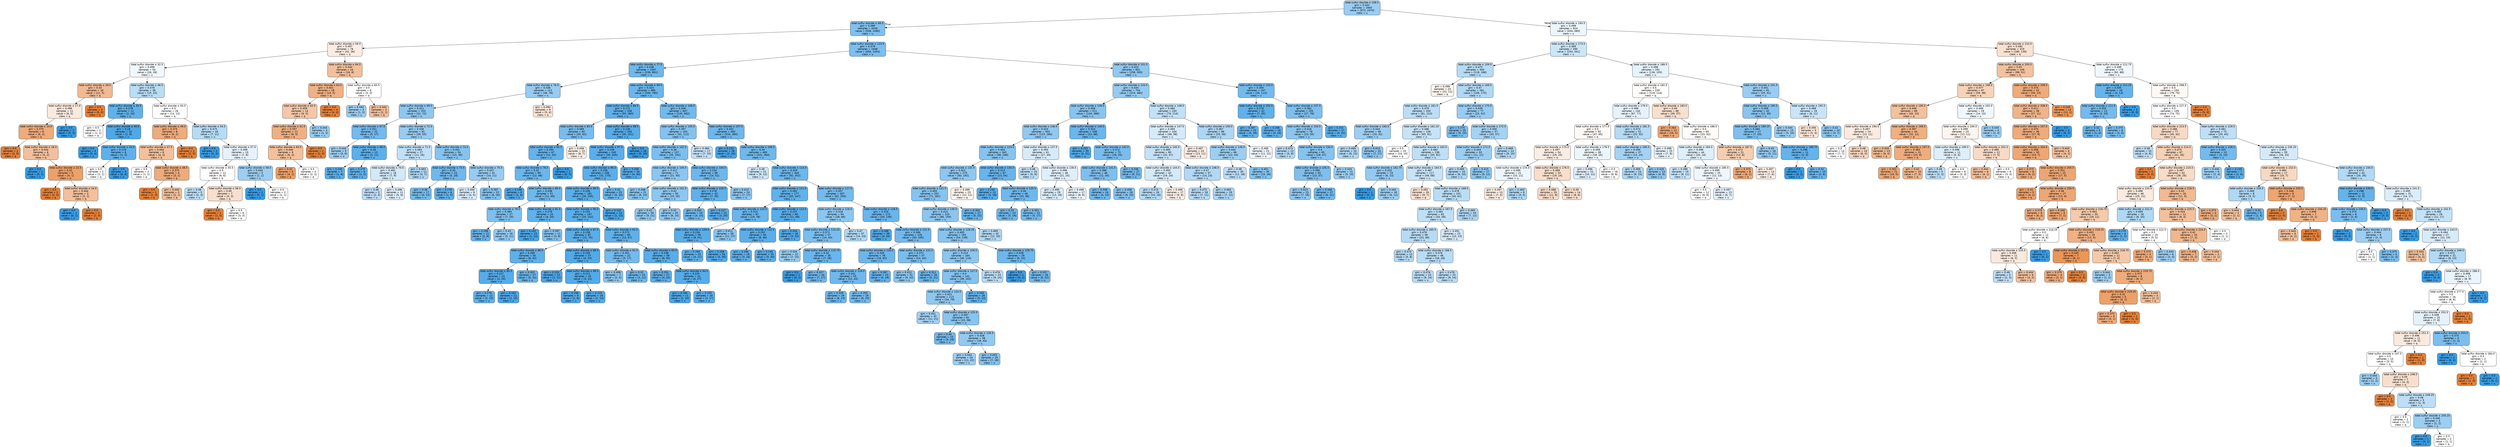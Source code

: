 digraph Tree {
node [shape=box, style="filled, rounded", color="black", fontname=helvetica] ;
edge [fontname=helvetica] ;
0 [label=<total sulfur dioxide &le; 158.5<br/>gini = 0.442<br/>samples = 2940<br/>value = [970, 1970]<br/>class = u>, fillcolor="#399de581"] ;
1 [label=<total sulfur dioxide &le; 66.5<br/>gini = 0.389<br/>samples = 2026<br/>value = [536, 1490]<br/>class = u>, fillcolor="#399de5a3"] ;
0 -> 1 [labeldistance=2.5, labelangle=45, headlabel="True"] ;
2 [label=<total sulfur dioxide &le; 59.5<br/>gini = 0.497<br/>samples = 78<br/>value = [42, 36]<br/>class = q>, fillcolor="#e5813924"] ;
1 -> 2 ;
3 [label=<total sulfur dioxide &le; 32.5<br/>gini = 0.499<br/>samples = 54<br/>value = [26, 28]<br/>class = u>, fillcolor="#399de512"] ;
2 -> 3 ;
4 [label=<total sulfur dioxide &le; 28.5<br/>gini = 0.43<br/>samples = 16<br/>value = [11, 5]<br/>class = q>, fillcolor="#e581398b"] ;
3 -> 4 ;
5 [label=<total sulfur dioxide &le; 27.0<br/>gini = 0.496<br/>samples = 11<br/>value = [6, 5]<br/>class = q>, fillcolor="#e581392a"] ;
4 -> 5 ;
6 [label=<total sulfur dioxide &le; 14.0<br/>gini = 0.375<br/>samples = 8<br/>value = [6, 2]<br/>class = q>, fillcolor="#e58139aa"] ;
5 -> 6 ;
7 [label=<gini = 0.0<br/>samples = 2<br/>value = [2, 0]<br/>class = q>, fillcolor="#e58139ff"] ;
6 -> 7 ;
8 [label=<total sulfur dioxide &le; 18.5<br/>gini = 0.444<br/>samples = 6<br/>value = [4, 2]<br/>class = q>, fillcolor="#e581397f"] ;
6 -> 8 ;
9 [label=<gini = 0.0<br/>samples = 1<br/>value = [0, 1]<br/>class = u>, fillcolor="#399de5ff"] ;
8 -> 9 ;
10 [label=<total sulfur dioxide &le; 22.5<br/>gini = 0.32<br/>samples = 5<br/>value = [4, 1]<br/>class = q>, fillcolor="#e58139bf"] ;
8 -> 10 ;
11 [label=<gini = 0.0<br/>samples = 2<br/>value = [2, 0]<br/>class = q>, fillcolor="#e58139ff"] ;
10 -> 11 ;
12 [label=<total sulfur dioxide &le; 24.5<br/>gini = 0.444<br/>samples = 3<br/>value = [2, 1]<br/>class = q>, fillcolor="#e581397f"] ;
10 -> 12 ;
13 [label=<gini = 0.0<br/>samples = 1<br/>value = [0, 1]<br/>class = u>, fillcolor="#399de5ff"] ;
12 -> 13 ;
14 [label=<gini = 0.0<br/>samples = 2<br/>value = [2, 0]<br/>class = q>, fillcolor="#e58139ff"] ;
12 -> 14 ;
15 [label=<gini = 0.0<br/>samples = 3<br/>value = [0, 3]<br/>class = u>, fillcolor="#399de5ff"] ;
5 -> 15 ;
16 [label=<gini = 0.0<br/>samples = 5<br/>value = [5, 0]<br/>class = q>, fillcolor="#e58139ff"] ;
4 -> 16 ;
17 [label=<total sulfur dioxide &le; 46.5<br/>gini = 0.478<br/>samples = 38<br/>value = [15, 23]<br/>class = u>, fillcolor="#399de559"] ;
3 -> 17 ;
18 [label=<total sulfur dioxide &le; 35.5<br/>gini = 0.278<br/>samples = 12<br/>value = [2, 10]<br/>class = u>, fillcolor="#399de5cc"] ;
17 -> 18 ;
19 [label=<gini = 0.5<br/>samples = 2<br/>value = [1, 1]<br/>class = q>, fillcolor="#e5813900"] ;
18 -> 19 ;
20 [label=<total sulfur dioxide &le; 40.5<br/>gini = 0.18<br/>samples = 10<br/>value = [1, 9]<br/>class = u>, fillcolor="#399de5e3"] ;
18 -> 20 ;
21 [label=<gini = 0.0<br/>samples = 4<br/>value = [0, 4]<br/>class = u>, fillcolor="#399de5ff"] ;
20 -> 21 ;
22 [label=<total sulfur dioxide &le; 43.0<br/>gini = 0.278<br/>samples = 6<br/>value = [1, 5]<br/>class = u>, fillcolor="#399de5cc"] ;
20 -> 22 ;
23 [label=<gini = 0.5<br/>samples = 2<br/>value = [1, 1]<br/>class = q>, fillcolor="#e5813900"] ;
22 -> 23 ;
24 [label=<gini = 0.0<br/>samples = 4<br/>value = [0, 4]<br/>class = u>, fillcolor="#399de5ff"] ;
22 -> 24 ;
25 [label=<total sulfur dioxide &le; 50.5<br/>gini = 0.5<br/>samples = 26<br/>value = [13, 13]<br/>class = q>, fillcolor="#e5813900"] ;
17 -> 25 ;
26 [label=<total sulfur dioxide &le; 49.5<br/>gini = 0.375<br/>samples = 8<br/>value = [6, 2]<br/>class = q>, fillcolor="#e58139aa"] ;
25 -> 26 ;
27 [label=<total sulfur dioxide &le; 47.5<br/>gini = 0.444<br/>samples = 6<br/>value = [4, 2]<br/>class = q>, fillcolor="#e581397f"] ;
26 -> 27 ;
28 [label=<gini = 0.5<br/>samples = 2<br/>value = [1, 1]<br/>class = q>, fillcolor="#e5813900"] ;
27 -> 28 ;
29 [label=<total sulfur dioxide &le; 48.5<br/>gini = 0.375<br/>samples = 4<br/>value = [3, 1]<br/>class = q>, fillcolor="#e58139aa"] ;
27 -> 29 ;
30 [label=<gini = 0.0<br/>samples = 1<br/>value = [1, 0]<br/>class = q>, fillcolor="#e58139ff"] ;
29 -> 30 ;
31 [label=<gini = 0.444<br/>samples = 3<br/>value = [2, 1]<br/>class = q>, fillcolor="#e581397f"] ;
29 -> 31 ;
32 [label=<gini = 0.0<br/>samples = 2<br/>value = [2, 0]<br/>class = q>, fillcolor="#e58139ff"] ;
26 -> 32 ;
33 [label=<total sulfur dioxide &le; 54.5<br/>gini = 0.475<br/>samples = 18<br/>value = [7, 11]<br/>class = u>, fillcolor="#399de55d"] ;
25 -> 33 ;
34 [label=<gini = 0.0<br/>samples = 3<br/>value = [0, 3]<br/>class = u>, fillcolor="#399de5ff"] ;
33 -> 34 ;
35 [label=<total sulfur dioxide &le; 57.5<br/>gini = 0.498<br/>samples = 15<br/>value = [7, 8]<br/>class = u>, fillcolor="#399de520"] ;
33 -> 35 ;
36 [label=<total sulfur dioxide &le; 55.5<br/>gini = 0.5<br/>samples = 12<br/>value = [6, 6]<br/>class = q>, fillcolor="#e5813900"] ;
35 -> 36 ;
37 [label=<gini = 0.48<br/>samples = 5<br/>value = [2, 3]<br/>class = u>, fillcolor="#399de555"] ;
36 -> 37 ;
38 [label=<total sulfur dioxide &le; 56.5<br/>gini = 0.49<br/>samples = 7<br/>value = [4, 3]<br/>class = q>, fillcolor="#e5813940"] ;
36 -> 38 ;
39 [label=<gini = 0.0<br/>samples = 1<br/>value = [1, 0]<br/>class = q>, fillcolor="#e58139ff"] ;
38 -> 39 ;
40 [label=<gini = 0.5<br/>samples = 6<br/>value = [3, 3]<br/>class = q>, fillcolor="#e5813900"] ;
38 -> 40 ;
41 [label=<total sulfur dioxide &le; 58.5<br/>gini = 0.444<br/>samples = 3<br/>value = [1, 2]<br/>class = u>, fillcolor="#399de57f"] ;
35 -> 41 ;
42 [label=<gini = 0.0<br/>samples = 1<br/>value = [0, 1]<br/>class = u>, fillcolor="#399de5ff"] ;
41 -> 42 ;
43 [label=<gini = 0.5<br/>samples = 2<br/>value = [1, 1]<br/>class = q>, fillcolor="#e5813900"] ;
41 -> 43 ;
44 [label=<total sulfur dioxide &le; 64.5<br/>gini = 0.444<br/>samples = 24<br/>value = [16, 8]<br/>class = q>, fillcolor="#e581397f"] ;
2 -> 44 ;
45 [label=<total sulfur dioxide &le; 63.5<br/>gini = 0.401<br/>samples = 18<br/>value = [13, 5]<br/>class = q>, fillcolor="#e581399d"] ;
44 -> 45 ;
46 [label=<total sulfur dioxide &le; 62.5<br/>gini = 0.459<br/>samples = 14<br/>value = [9, 5]<br/>class = q>, fillcolor="#e5813971"] ;
45 -> 46 ;
47 [label=<total sulfur dioxide &le; 61.5<br/>gini = 0.397<br/>samples = 11<br/>value = [8, 3]<br/>class = q>, fillcolor="#e581399f"] ;
46 -> 47 ;
48 [label=<total sulfur dioxide &le; 60.5<br/>gini = 0.444<br/>samples = 9<br/>value = [6, 3]<br/>class = q>, fillcolor="#e581397f"] ;
47 -> 48 ;
49 [label=<gini = 0.32<br/>samples = 5<br/>value = [4, 1]<br/>class = q>, fillcolor="#e58139bf"] ;
48 -> 49 ;
50 [label=<gini = 0.5<br/>samples = 4<br/>value = [2, 2]<br/>class = q>, fillcolor="#e5813900"] ;
48 -> 50 ;
51 [label=<gini = 0.0<br/>samples = 2<br/>value = [2, 0]<br/>class = q>, fillcolor="#e58139ff"] ;
47 -> 51 ;
52 [label=<gini = 0.444<br/>samples = 3<br/>value = [1, 2]<br/>class = u>, fillcolor="#399de57f"] ;
46 -> 52 ;
53 [label=<gini = 0.0<br/>samples = 4<br/>value = [4, 0]<br/>class = q>, fillcolor="#e58139ff"] ;
45 -> 53 ;
54 [label=<total sulfur dioxide &le; 65.5<br/>gini = 0.5<br/>samples = 6<br/>value = [3, 3]<br/>class = q>, fillcolor="#e5813900"] ;
44 -> 54 ;
55 [label=<gini = 0.444<br/>samples = 3<br/>value = [1, 2]<br/>class = u>, fillcolor="#399de57f"] ;
54 -> 55 ;
56 [label=<gini = 0.444<br/>samples = 3<br/>value = [2, 1]<br/>class = q>, fillcolor="#e581397f"] ;
54 -> 56 ;
57 [label=<total sulfur dioxide &le; 123.5<br/>gini = 0.379<br/>samples = 1948<br/>value = [494, 1454]<br/>class = u>, fillcolor="#399de5a8"] ;
1 -> 57 ;
58 [label=<total sulfur dioxide &le; 77.5<br/>gini = 0.338<br/>samples = 1097<br/>value = [236, 861]<br/>class = u>, fillcolor="#399de5b9"] ;
57 -> 58 ;
59 [label=<total sulfur dioxide &le; 76.5<br/>gini = 0.436<br/>samples = 112<br/>value = [36, 76]<br/>class = u>, fillcolor="#399de586"] ;
58 -> 59 ;
60 [label=<total sulfur dioxide &le; 69.5<br/>gini = 0.421<br/>samples = 103<br/>value = [31, 72]<br/>class = u>, fillcolor="#399de591"] ;
59 -> 60 ;
61 [label=<total sulfur dioxide &le; 67.5<br/>gini = 0.351<br/>samples = 22<br/>value = [5, 17]<br/>class = u>, fillcolor="#399de5b4"] ;
60 -> 61 ;
62 [label=<gini = 0.444<br/>samples = 9<br/>value = [3, 6]<br/>class = u>, fillcolor="#399de57f"] ;
61 -> 62 ;
63 [label=<total sulfur dioxide &le; 68.5<br/>gini = 0.26<br/>samples = 13<br/>value = [2, 11]<br/>class = u>, fillcolor="#399de5d1"] ;
61 -> 63 ;
64 [label=<gini = 0.245<br/>samples = 7<br/>value = [1, 6]<br/>class = u>, fillcolor="#399de5d4"] ;
63 -> 64 ;
65 [label=<gini = 0.278<br/>samples = 6<br/>value = [1, 5]<br/>class = u>, fillcolor="#399de5cc"] ;
63 -> 65 ;
66 [label=<total sulfur dioxide &le; 72.5<br/>gini = 0.436<br/>samples = 81<br/>value = [26, 55]<br/>class = u>, fillcolor="#399de586"] ;
60 -> 66 ;
67 [label=<total sulfur dioxide &le; 71.5<br/>gini = 0.483<br/>samples = 27<br/>value = [11, 16]<br/>class = u>, fillcolor="#399de550"] ;
66 -> 67 ;
68 [label=<total sulfur dioxide &le; 70.5<br/>gini = 0.492<br/>samples = 16<br/>value = [7, 9]<br/>class = u>, fillcolor="#399de539"] ;
67 -> 68 ;
69 [label=<gini = 0.48<br/>samples = 5<br/>value = [2, 3]<br/>class = u>, fillcolor="#399de555"] ;
68 -> 69 ;
70 [label=<gini = 0.496<br/>samples = 11<br/>value = [5, 6]<br/>class = u>, fillcolor="#399de52a"] ;
68 -> 70 ;
71 [label=<gini = 0.463<br/>samples = 11<br/>value = [4, 7]<br/>class = u>, fillcolor="#399de56d"] ;
67 -> 71 ;
72 [label=<total sulfur dioxide &le; 74.5<br/>gini = 0.401<br/>samples = 54<br/>value = [15, 39]<br/>class = u>, fillcolor="#399de59d"] ;
66 -> 72 ;
73 [label=<total sulfur dioxide &le; 73.5<br/>gini = 0.34<br/>samples = 23<br/>value = [5, 18]<br/>class = u>, fillcolor="#399de5b8"] ;
72 -> 73 ;
74 [label=<gini = 0.36<br/>samples = 17<br/>value = [4, 13]<br/>class = u>, fillcolor="#399de5b1"] ;
73 -> 74 ;
75 [label=<gini = 0.278<br/>samples = 6<br/>value = [1, 5]<br/>class = u>, fillcolor="#399de5cc"] ;
73 -> 75 ;
76 [label=<total sulfur dioxide &le; 75.5<br/>gini = 0.437<br/>samples = 31<br/>value = [10, 21]<br/>class = u>, fillcolor="#399de586"] ;
72 -> 76 ;
77 [label=<gini = 0.494<br/>samples = 9<br/>value = [4, 5]<br/>class = u>, fillcolor="#399de533"] ;
76 -> 77 ;
78 [label=<gini = 0.397<br/>samples = 22<br/>value = [6, 16]<br/>class = u>, fillcolor="#399de59f"] ;
76 -> 78 ;
79 [label=<gini = 0.494<br/>samples = 9<br/>value = [5, 4]<br/>class = q>, fillcolor="#e5813933"] ;
59 -> 79 ;
80 [label=<total sulfur dioxide &le; 99.5<br/>gini = 0.324<br/>samples = 985<br/>value = [200, 785]<br/>class = u>, fillcolor="#399de5be"] ;
58 -> 80 ;
81 [label=<total sulfur dioxide &le; 84.5<br/>gini = 0.272<br/>samples = 338<br/>value = [55, 283]<br/>class = u>, fillcolor="#399de5cd"] ;
80 -> 81 ;
82 [label=<total sulfur dioxide &le; 83.5<br/>gini = 0.369<br/>samples = 82<br/>value = [20, 62]<br/>class = u>, fillcolor="#399de5ad"] ;
81 -> 82 ;
83 [label=<total sulfur dioxide &le; 82.5<br/>gini = 0.294<br/>samples = 67<br/>value = [12, 55]<br/>class = u>, fillcolor="#399de5c7"] ;
82 -> 83 ;
84 [label=<total sulfur dioxide &le; 78.5<br/>gini = 0.32<br/>samples = 60<br/>value = [12, 48]<br/>class = u>, fillcolor="#399de5bf"] ;
83 -> 84 ;
85 [label=<gini = 0.198<br/>samples = 9<br/>value = [1, 8]<br/>class = u>, fillcolor="#399de5df"] ;
84 -> 85 ;
86 [label=<total sulfur dioxide &le; 80.5<br/>gini = 0.338<br/>samples = 51<br/>value = [11, 40]<br/>class = u>, fillcolor="#399de5b9"] ;
84 -> 86 ;
87 [label=<total sulfur dioxide &le; 79.5<br/>gini = 0.384<br/>samples = 27<br/>value = [7, 20]<br/>class = u>, fillcolor="#399de5a6"] ;
86 -> 87 ;
88 [label=<gini = 0.298<br/>samples = 11<br/>value = [2, 9]<br/>class = u>, fillcolor="#399de5c6"] ;
87 -> 88 ;
89 [label=<gini = 0.43<br/>samples = 16<br/>value = [5, 11]<br/>class = u>, fillcolor="#399de58b"] ;
87 -> 89 ;
90 [label=<total sulfur dioxide &le; 81.5<br/>gini = 0.278<br/>samples = 24<br/>value = [4, 20]<br/>class = u>, fillcolor="#399de5cc"] ;
86 -> 90 ;
91 [label=<gini = 0.142<br/>samples = 13<br/>value = [1, 12]<br/>class = u>, fillcolor="#399de5ea"] ;
90 -> 91 ;
92 [label=<gini = 0.397<br/>samples = 11<br/>value = [3, 8]<br/>class = u>, fillcolor="#399de59f"] ;
90 -> 92 ;
93 [label=<gini = 0.0<br/>samples = 7<br/>value = [0, 7]<br/>class = u>, fillcolor="#399de5ff"] ;
83 -> 93 ;
94 [label=<gini = 0.498<br/>samples = 15<br/>value = [8, 7]<br/>class = q>, fillcolor="#e5813920"] ;
82 -> 94 ;
95 [label=<total sulfur dioxide &le; 98.5<br/>gini = 0.236<br/>samples = 256<br/>value = [35, 221]<br/>class = u>, fillcolor="#399de5d7"] ;
81 -> 95 ;
96 [label=<total sulfur dioxide &le; 97.5<br/>gini = 0.249<br/>samples = 240<br/>value = [35, 205]<br/>class = u>, fillcolor="#399de5d3"] ;
95 -> 96 ;
97 [label=<total sulfur dioxide &le; 96.5<br/>gini = 0.256<br/>samples = 206<br/>value = [31, 175]<br/>class = u>, fillcolor="#399de5d2"] ;
96 -> 97 ;
98 [label=<total sulfur dioxide &le; 95.5<br/>gini = 0.246<br/>samples = 181<br/>value = [26, 155]<br/>class = u>, fillcolor="#399de5d4"] ;
97 -> 98 ;
99 [label=<total sulfur dioxide &le; 90.5<br/>gini = 0.255<br/>samples = 167<br/>value = [25, 142]<br/>class = u>, fillcolor="#399de5d2"] ;
98 -> 99 ;
100 [label=<total sulfur dioxide &le; 87.5<br/>gini = 0.238<br/>samples = 87<br/>value = [12, 75]<br/>class = u>, fillcolor="#399de5d6"] ;
99 -> 100 ;
101 [label=<total sulfur dioxide &le; 86.5<br/>gini = 0.269<br/>samples = 50<br/>value = [8, 42]<br/>class = u>, fillcolor="#399de5ce"] ;
100 -> 101 ;
102 [label=<total sulfur dioxide &le; 85.5<br/>gini = 0.227<br/>samples = 23<br/>value = [3, 20]<br/>class = u>, fillcolor="#399de5d9"] ;
101 -> 102 ;
103 [label=<gini = 0.278<br/>samples = 12<br/>value = [2, 10]<br/>class = u>, fillcolor="#399de5cc"] ;
102 -> 103 ;
104 [label=<gini = 0.165<br/>samples = 11<br/>value = [1, 10]<br/>class = u>, fillcolor="#399de5e6"] ;
102 -> 104 ;
105 [label=<gini = 0.302<br/>samples = 27<br/>value = [5, 22]<br/>class = u>, fillcolor="#399de5c5"] ;
101 -> 105 ;
106 [label=<total sulfur dioxide &le; 88.5<br/>gini = 0.193<br/>samples = 37<br/>value = [4, 33]<br/>class = u>, fillcolor="#399de5e0"] ;
100 -> 106 ;
107 [label=<gini = 0.153<br/>samples = 12<br/>value = [1, 11]<br/>class = u>, fillcolor="#399de5e8"] ;
106 -> 107 ;
108 [label=<total sulfur dioxide &le; 89.5<br/>gini = 0.211<br/>samples = 25<br/>value = [3, 22]<br/>class = u>, fillcolor="#399de5dc"] ;
106 -> 108 ;
109 [label=<gini = 0.198<br/>samples = 9<br/>value = [1, 8]<br/>class = u>, fillcolor="#399de5df"] ;
108 -> 109 ;
110 [label=<gini = 0.219<br/>samples = 16<br/>value = [2, 14]<br/>class = u>, fillcolor="#399de5db"] ;
108 -> 110 ;
111 [label=<total sulfur dioxide &le; 92.5<br/>gini = 0.272<br/>samples = 80<br/>value = [13, 67]<br/>class = u>, fillcolor="#399de5ce"] ;
99 -> 111 ;
112 [label=<total sulfur dioxide &le; 91.5<br/>gini = 0.351<br/>samples = 22<br/>value = [5, 17]<br/>class = u>, fillcolor="#399de5b4"] ;
111 -> 112 ;
113 [label=<gini = 0.408<br/>samples = 7<br/>value = [2, 5]<br/>class = u>, fillcolor="#399de599"] ;
112 -> 113 ;
114 [label=<gini = 0.32<br/>samples = 15<br/>value = [3, 12]<br/>class = u>, fillcolor="#399de5bf"] ;
112 -> 114 ;
115 [label=<total sulfur dioxide &le; 93.5<br/>gini = 0.238<br/>samples = 58<br/>value = [8, 50]<br/>class = u>, fillcolor="#399de5d6"] ;
111 -> 115 ;
116 [label=<gini = 0.252<br/>samples = 27<br/>value = [4, 23]<br/>class = u>, fillcolor="#399de5d3"] ;
115 -> 116 ;
117 [label=<total sulfur dioxide &le; 94.5<br/>gini = 0.225<br/>samples = 31<br/>value = [4, 27]<br/>class = u>, fillcolor="#399de5d9"] ;
115 -> 117 ;
118 [label=<gini = 0.165<br/>samples = 11<br/>value = [1, 10]<br/>class = u>, fillcolor="#399de5e6"] ;
117 -> 118 ;
119 [label=<gini = 0.255<br/>samples = 20<br/>value = [3, 17]<br/>class = u>, fillcolor="#399de5d2"] ;
117 -> 119 ;
120 [label=<gini = 0.133<br/>samples = 14<br/>value = [1, 13]<br/>class = u>, fillcolor="#399de5eb"] ;
98 -> 120 ;
121 [label=<gini = 0.32<br/>samples = 25<br/>value = [5, 20]<br/>class = u>, fillcolor="#399de5bf"] ;
97 -> 121 ;
122 [label=<gini = 0.208<br/>samples = 34<br/>value = [4, 30]<br/>class = u>, fillcolor="#399de5dd"] ;
96 -> 122 ;
123 [label=<gini = 0.0<br/>samples = 16<br/>value = [0, 16]<br/>class = u>, fillcolor="#399de5ff"] ;
95 -> 123 ;
124 [label=<total sulfur dioxide &le; 106.5<br/>gini = 0.348<br/>samples = 647<br/>value = [145, 502]<br/>class = u>, fillcolor="#399de5b5"] ;
80 -> 124 ;
125 [label=<total sulfur dioxide &le; 105.5<br/>gini = 0.397<br/>samples = 154<br/>value = [42, 112]<br/>class = u>, fillcolor="#399de59f"] ;
124 -> 125 ;
126 [label=<total sulfur dioxide &le; 102.5<br/>gini = 0.38<br/>samples = 137<br/>value = [35, 102]<br/>class = u>, fillcolor="#399de5a8"] ;
125 -> 126 ;
127 [label=<total sulfur dioxide &le; 100.5<br/>gini = 0.417<br/>samples = 71<br/>value = [21, 50]<br/>class = u>, fillcolor="#399de594"] ;
126 -> 127 ;
128 [label=<gini = 0.408<br/>samples = 21<br/>value = [6, 15]<br/>class = u>, fillcolor="#399de599"] ;
127 -> 128 ;
129 [label=<total sulfur dioxide &le; 101.5<br/>gini = 0.42<br/>samples = 50<br/>value = [15, 35]<br/>class = u>, fillcolor="#399de592"] ;
127 -> 129 ;
130 [label=<gini = 0.42<br/>samples = 30<br/>value = [9, 21]<br/>class = u>, fillcolor="#399de592"] ;
129 -> 130 ;
131 [label=<gini = 0.42<br/>samples = 20<br/>value = [6, 14]<br/>class = u>, fillcolor="#399de592"] ;
129 -> 131 ;
132 [label=<total sulfur dioxide &le; 104.5<br/>gini = 0.334<br/>samples = 66<br/>value = [14, 52]<br/>class = u>, fillcolor="#399de5ba"] ;
126 -> 132 ;
133 [label=<total sulfur dioxide &le; 103.5<br/>gini = 0.278<br/>samples = 42<br/>value = [7, 35]<br/>class = u>, fillcolor="#399de5cc"] ;
132 -> 133 ;
134 [label=<gini = 0.332<br/>samples = 19<br/>value = [4, 15]<br/>class = u>, fillcolor="#399de5bb"] ;
133 -> 134 ;
135 [label=<gini = 0.227<br/>samples = 23<br/>value = [3, 20]<br/>class = u>, fillcolor="#399de5d9"] ;
133 -> 135 ;
136 [label=<gini = 0.413<br/>samples = 24<br/>value = [7, 17]<br/>class = u>, fillcolor="#399de596"] ;
132 -> 136 ;
137 [label=<gini = 0.484<br/>samples = 17<br/>value = [7, 10]<br/>class = u>, fillcolor="#399de54d"] ;
125 -> 137 ;
138 [label=<total sulfur dioxide &le; 107.5<br/>gini = 0.331<br/>samples = 493<br/>value = [103, 390]<br/>class = u>, fillcolor="#399de5bc"] ;
124 -> 138 ;
139 [label=<gini = 0.133<br/>samples = 28<br/>value = [2, 26]<br/>class = u>, fillcolor="#399de5eb"] ;
138 -> 139 ;
140 [label=<total sulfur dioxide &le; 108.5<br/>gini = 0.34<br/>samples = 465<br/>value = [101, 364]<br/>class = u>, fillcolor="#399de5b8"] ;
138 -> 140 ;
141 [label=<gini = 0.49<br/>samples = 21<br/>value = [9, 12]<br/>class = u>, fillcolor="#399de540"] ;
140 -> 141 ;
142 [label=<total sulfur dioxide &le; 114.5<br/>gini = 0.329<br/>samples = 444<br/>value = [92, 352]<br/>class = u>, fillcolor="#399de5bc"] ;
140 -> 142 ;
143 [label=<total sulfur dioxide &le; 111.5<br/>gini = 0.282<br/>samples = 177<br/>value = [30, 147]<br/>class = u>, fillcolor="#399de5cb"] ;
142 -> 143 ;
144 [label=<total sulfur dioxide &le; 110.5<br/>gini = 0.315<br/>samples = 97<br/>value = [19, 78]<br/>class = u>, fillcolor="#399de5c1"] ;
143 -> 144 ;
145 [label=<total sulfur dioxide &le; 109.5<br/>gini = 0.234<br/>samples = 59<br/>value = [8, 51]<br/>class = u>, fillcolor="#399de5d7"] ;
144 -> 145 ;
146 [label=<gini = 0.269<br/>samples = 25<br/>value = [4, 21]<br/>class = u>, fillcolor="#399de5ce"] ;
145 -> 146 ;
147 [label=<gini = 0.208<br/>samples = 34<br/>value = [4, 30]<br/>class = u>, fillcolor="#399de5dd"] ;
145 -> 147 ;
148 [label=<gini = 0.411<br/>samples = 38<br/>value = [11, 27]<br/>class = u>, fillcolor="#399de597"] ;
144 -> 148 ;
149 [label=<total sulfur dioxide &le; 113.5<br/>gini = 0.237<br/>samples = 80<br/>value = [11, 69]<br/>class = u>, fillcolor="#399de5d6"] ;
143 -> 149 ;
150 [label=<total sulfur dioxide &le; 112.5<br/>gini = 0.252<br/>samples = 54<br/>value = [8, 46]<br/>class = u>, fillcolor="#399de5d3"] ;
149 -> 150 ;
151 [label=<gini = 0.266<br/>samples = 19<br/>value = [3, 16]<br/>class = u>, fillcolor="#399de5cf"] ;
150 -> 151 ;
152 [label=<gini = 0.245<br/>samples = 35<br/>value = [5, 30]<br/>class = u>, fillcolor="#399de5d4"] ;
150 -> 152 ;
153 [label=<gini = 0.204<br/>samples = 26<br/>value = [3, 23]<br/>class = u>, fillcolor="#399de5de"] ;
149 -> 153 ;
154 [label=<total sulfur dioxide &le; 117.5<br/>gini = 0.357<br/>samples = 267<br/>value = [62, 205]<br/>class = u>, fillcolor="#399de5b2"] ;
142 -> 154 ;
155 [label=<total sulfur dioxide &le; 116.5<br/>gini = 0.418<br/>samples = 94<br/>value = [28, 66]<br/>class = u>, fillcolor="#399de593"] ;
154 -> 155 ;
156 [label=<total sulfur dioxide &le; 115.25<br/>gini = 0.371<br/>samples = 57<br/>value = [14, 43]<br/>class = u>, fillcolor="#399de5ac"] ;
155 -> 156 ;
157 [label=<gini = 0.434<br/>samples = 22<br/>value = [7, 15]<br/>class = u>, fillcolor="#399de588"] ;
156 -> 157 ;
158 [label=<total sulfur dioxide &le; 115.75<br/>gini = 0.32<br/>samples = 35<br/>value = [7, 28]<br/>class = u>, fillcolor="#399de5bf"] ;
156 -> 158 ;
159 [label=<gini = 0.0<br/>samples = 1<br/>value = [0, 1]<br/>class = u>, fillcolor="#399de5ff"] ;
158 -> 159 ;
160 [label=<gini = 0.327<br/>samples = 34<br/>value = [7, 27]<br/>class = u>, fillcolor="#399de5bd"] ;
158 -> 160 ;
161 [label=<gini = 0.47<br/>samples = 37<br/>value = [14, 23]<br/>class = u>, fillcolor="#399de564"] ;
155 -> 161 ;
162 [label=<total sulfur dioxide &le; 118.5<br/>gini = 0.316<br/>samples = 173<br/>value = [34, 139]<br/>class = u>, fillcolor="#399de5c1"] ;
154 -> 162 ;
163 [label=<gini = 0.188<br/>samples = 38<br/>value = [4, 34]<br/>class = u>, fillcolor="#399de5e1"] ;
162 -> 163 ;
164 [label=<total sulfur dioxide &le; 121.5<br/>gini = 0.346<br/>samples = 135<br/>value = [30, 105]<br/>class = u>, fillcolor="#399de5b6"] ;
162 -> 164 ;
165 [label=<total sulfur dioxide &le; 120.5<br/>gini = 0.326<br/>samples = 78<br/>value = [16, 62]<br/>class = u>, fillcolor="#399de5bd"] ;
164 -> 165 ;
166 [label=<total sulfur dioxide &le; 119.5<br/>gini = 0.341<br/>samples = 55<br/>value = [12, 43]<br/>class = u>, fillcolor="#399de5b8"] ;
165 -> 166 ;
167 [label=<gini = 0.328<br/>samples = 29<br/>value = [6, 23]<br/>class = u>, fillcolor="#399de5bc"] ;
166 -> 167 ;
168 [label=<gini = 0.355<br/>samples = 26<br/>value = [6, 20]<br/>class = u>, fillcolor="#399de5b3"] ;
166 -> 168 ;
169 [label=<gini = 0.287<br/>samples = 23<br/>value = [4, 19]<br/>class = u>, fillcolor="#399de5c9"] ;
165 -> 169 ;
170 [label=<total sulfur dioxide &le; 122.5<br/>gini = 0.371<br/>samples = 57<br/>value = [14, 43]<br/>class = u>, fillcolor="#399de5ac"] ;
164 -> 170 ;
171 [label=<gini = 0.412<br/>samples = 31<br/>value = [9, 22]<br/>class = u>, fillcolor="#399de597"] ;
170 -> 171 ;
172 [label=<gini = 0.311<br/>samples = 26<br/>value = [5, 21]<br/>class = u>, fillcolor="#399de5c2"] ;
170 -> 172 ;
173 [label=<total sulfur dioxide &le; 151.5<br/>gini = 0.423<br/>samples = 851<br/>value = [258, 593]<br/>class = u>, fillcolor="#399de590"] ;
57 -> 173 ;
174 [label=<total sulfur dioxide &le; 143.5<br/>gini = 0.434<br/>samples = 704<br/>value = [224, 480]<br/>class = u>, fillcolor="#399de588"] ;
173 -> 174 ;
175 [label=<total sulfur dioxide &le; 139.5<br/>gini = 0.406<br/>samples = 511<br/>value = [145, 366]<br/>class = u>, fillcolor="#399de59a"] ;
174 -> 175 ;
176 [label=<total sulfur dioxide &le; 136.5<br/>gini = 0.424<br/>samples = 403<br/>value = [123, 280]<br/>class = u>, fillcolor="#399de58f"] ;
175 -> 176 ;
177 [label=<total sulfur dioxide &le; 133.5<br/>gini = 0.404<br/>samples = 342<br/>value = [96, 246]<br/>class = u>, fillcolor="#399de59b"] ;
176 -> 177 ;
178 [label=<total sulfur dioxide &le; 132.5<br/>gini = 0.421<br/>samples = 275<br/>value = [83, 192]<br/>class = u>, fillcolor="#399de591"] ;
177 -> 178 ;
179 [label=<total sulfur dioxide &le; 131.5<br/>gini = 0.405<br/>samples = 252<br/>value = [71, 181]<br/>class = u>, fillcolor="#399de59b"] ;
178 -> 179 ;
180 [label=<total sulfur dioxide &le; 130.5<br/>gini = 0.415<br/>samples = 225<br/>value = [66, 159]<br/>class = u>, fillcolor="#399de595"] ;
179 -> 180 ;
181 [label=<total sulfur dioxide &le; 129.25<br/>gini = 0.403<br/>samples = 193<br/>value = [54, 139]<br/>class = u>, fillcolor="#399de59c"] ;
180 -> 181 ;
182 [label=<total sulfur dioxide &le; 128.5<br/>gini = 0.414<br/>samples = 164<br/>value = [48, 116]<br/>class = u>, fillcolor="#399de595"] ;
181 -> 182 ;
183 [label=<total sulfur dioxide &le; 127.5<br/>gini = 0.4<br/>samples = 141<br/>value = [39, 102]<br/>class = u>, fillcolor="#399de59e"] ;
182 -> 183 ;
184 [label=<total sulfur dioxide &le; 124.5<br/>gini = 0.421<br/>samples = 113<br/>value = [34, 79]<br/>class = u>, fillcolor="#399de591"] ;
183 -> 184 ;
185 [label=<gini = 0.451<br/>samples = 32<br/>value = [11, 21]<br/>class = u>, fillcolor="#399de579"] ;
184 -> 185 ;
186 [label=<total sulfur dioxide &le; 125.5<br/>gini = 0.407<br/>samples = 81<br/>value = [23, 58]<br/>class = u>, fillcolor="#399de59a"] ;
184 -> 186 ;
187 [label=<gini = 0.34<br/>samples = 23<br/>value = [5, 18]<br/>class = u>, fillcolor="#399de5b8"] ;
186 -> 187 ;
188 [label=<total sulfur dioxide &le; 126.5<br/>gini = 0.428<br/>samples = 58<br/>value = [18, 40]<br/>class = u>, fillcolor="#399de58c"] ;
186 -> 188 ;
189 [label=<gini = 0.444<br/>samples = 33<br/>value = [11, 22]<br/>class = u>, fillcolor="#399de57f"] ;
188 -> 189 ;
190 [label=<gini = 0.403<br/>samples = 25<br/>value = [7, 18]<br/>class = u>, fillcolor="#399de59c"] ;
188 -> 190 ;
191 [label=<gini = 0.293<br/>samples = 28<br/>value = [5, 23]<br/>class = u>, fillcolor="#399de5c8"] ;
183 -> 191 ;
192 [label=<gini = 0.476<br/>samples = 23<br/>value = [9, 14]<br/>class = u>, fillcolor="#399de55b"] ;
182 -> 192 ;
193 [label=<total sulfur dioxide &le; 129.75<br/>gini = 0.328<br/>samples = 29<br/>value = [6, 23]<br/>class = u>, fillcolor="#399de5bc"] ;
181 -> 193 ;
194 [label=<gini = 0.0<br/>samples = 1<br/>value = [0, 1]<br/>class = u>, fillcolor="#399de5ff"] ;
193 -> 194 ;
195 [label=<gini = 0.337<br/>samples = 28<br/>value = [6, 22]<br/>class = u>, fillcolor="#399de5b9"] ;
193 -> 195 ;
196 [label=<gini = 0.469<br/>samples = 32<br/>value = [12, 20]<br/>class = u>, fillcolor="#399de566"] ;
180 -> 196 ;
197 [label=<gini = 0.302<br/>samples = 27<br/>value = [5, 22]<br/>class = u>, fillcolor="#399de5c5"] ;
179 -> 197 ;
198 [label=<gini = 0.499<br/>samples = 23<br/>value = [12, 11]<br/>class = q>, fillcolor="#e5813915"] ;
178 -> 198 ;
199 [label=<total sulfur dioxide &le; 134.5<br/>gini = 0.313<br/>samples = 67<br/>value = [13, 54]<br/>class = u>, fillcolor="#399de5c2"] ;
177 -> 199 ;
200 [label=<gini = 0.245<br/>samples = 21<br/>value = [3, 18]<br/>class = u>, fillcolor="#399de5d4"] ;
199 -> 200 ;
201 [label=<total sulfur dioxide &le; 135.5<br/>gini = 0.34<br/>samples = 46<br/>value = [10, 36]<br/>class = u>, fillcolor="#399de5b8"] ;
199 -> 201 ;
202 [label=<gini = 0.33<br/>samples = 24<br/>value = [5, 19]<br/>class = u>, fillcolor="#399de5bc"] ;
201 -> 202 ;
203 [label=<gini = 0.351<br/>samples = 22<br/>value = [5, 17]<br/>class = u>, fillcolor="#399de5b4"] ;
201 -> 203 ;
204 [label=<total sulfur dioxide &le; 137.5<br/>gini = 0.493<br/>samples = 61<br/>value = [27, 34]<br/>class = u>, fillcolor="#399de534"] ;
176 -> 204 ;
205 [label=<gini = 0.48<br/>samples = 15<br/>value = [6, 9]<br/>class = u>, fillcolor="#399de555"] ;
204 -> 205 ;
206 [label=<total sulfur dioxide &le; 138.5<br/>gini = 0.496<br/>samples = 46<br/>value = [21, 25]<br/>class = u>, fillcolor="#399de529"] ;
204 -> 206 ;
207 [label=<gini = 0.495<br/>samples = 29<br/>value = [13, 16]<br/>class = u>, fillcolor="#399de530"] ;
206 -> 207 ;
208 [label=<gini = 0.498<br/>samples = 17<br/>value = [8, 9]<br/>class = u>, fillcolor="#399de51c"] ;
206 -> 208 ;
209 [label=<total sulfur dioxide &le; 140.5<br/>gini = 0.324<br/>samples = 108<br/>value = [22, 86]<br/>class = u>, fillcolor="#399de5be"] ;
175 -> 209 ;
210 [label=<gini = 0.202<br/>samples = 35<br/>value = [4, 31]<br/>class = u>, fillcolor="#399de5de"] ;
209 -> 210 ;
211 [label=<total sulfur dioxide &le; 142.5<br/>gini = 0.372<br/>samples = 73<br/>value = [18, 55]<br/>class = u>, fillcolor="#399de5ac"] ;
209 -> 211 ;
212 [label=<total sulfur dioxide &le; 141.5<br/>gini = 0.386<br/>samples = 46<br/>value = [12, 34]<br/>class = u>, fillcolor="#399de5a5"] ;
211 -> 212 ;
213 [label=<gini = 0.346<br/>samples = 18<br/>value = [4, 14]<br/>class = u>, fillcolor="#399de5b6"] ;
212 -> 213 ;
214 [label=<gini = 0.408<br/>samples = 28<br/>value = [8, 20]<br/>class = u>, fillcolor="#399de599"] ;
212 -> 214 ;
215 [label=<gini = 0.346<br/>samples = 27<br/>value = [6, 21]<br/>class = u>, fillcolor="#399de5b6"] ;
211 -> 215 ;
216 [label=<total sulfur dioxide &le; 148.5<br/>gini = 0.484<br/>samples = 193<br/>value = [79, 114]<br/>class = u>, fillcolor="#399de54e"] ;
174 -> 216 ;
217 [label=<total sulfur dioxide &le; 147.5<br/>gini = 0.493<br/>samples = 104<br/>value = [46, 58]<br/>class = u>, fillcolor="#399de535"] ;
216 -> 217 ;
218 [label=<total sulfur dioxide &le; 145.5<br/>gini = 0.485<br/>samples = 80<br/>value = [33, 47]<br/>class = u>, fillcolor="#399de54c"] ;
217 -> 218 ;
219 [label=<total sulfur dioxide &le; 144.5<br/>gini = 0.493<br/>samples = 43<br/>value = [19, 24]<br/>class = u>, fillcolor="#399de535"] ;
218 -> 219 ;
220 [label=<gini = 0.473<br/>samples = 26<br/>value = [10, 16]<br/>class = u>, fillcolor="#399de560"] ;
219 -> 220 ;
221 [label=<gini = 0.498<br/>samples = 17<br/>value = [9, 8]<br/>class = q>, fillcolor="#e581391c"] ;
219 -> 221 ;
222 [label=<total sulfur dioxide &le; 146.5<br/>gini = 0.47<br/>samples = 37<br/>value = [14, 23]<br/>class = u>, fillcolor="#399de564"] ;
218 -> 222 ;
223 [label=<gini = 0.475<br/>samples = 18<br/>value = [7, 11]<br/>class = u>, fillcolor="#399de55d"] ;
222 -> 223 ;
224 [label=<gini = 0.465<br/>samples = 19<br/>value = [7, 12]<br/>class = u>, fillcolor="#399de56a"] ;
222 -> 224 ;
225 [label=<gini = 0.497<br/>samples = 24<br/>value = [13, 11]<br/>class = q>, fillcolor="#e5813927"] ;
217 -> 225 ;
226 [label=<total sulfur dioxide &le; 150.5<br/>gini = 0.467<br/>samples = 89<br/>value = [33, 56]<br/>class = u>, fillcolor="#399de569"] ;
216 -> 226 ;
227 [label=<total sulfur dioxide &le; 149.5<br/>gini = 0.444<br/>samples = 66<br/>value = [22, 44]<br/>class = u>, fillcolor="#399de57f"] ;
226 -> 227 ;
228 [label=<gini = 0.48<br/>samples = 30<br/>value = [12, 18]<br/>class = u>, fillcolor="#399de555"] ;
227 -> 228 ;
229 [label=<gini = 0.401<br/>samples = 36<br/>value = [10, 26]<br/>class = u>, fillcolor="#399de59d"] ;
227 -> 229 ;
230 [label=<gini = 0.499<br/>samples = 23<br/>value = [11, 12]<br/>class = u>, fillcolor="#399de515"] ;
226 -> 230 ;
231 [label=<total sulfur dioxide &le; 153.5<br/>gini = 0.356<br/>samples = 147<br/>value = [34, 113]<br/>class = u>, fillcolor="#399de5b2"] ;
173 -> 231 ;
232 [label=<total sulfur dioxide &le; 152.5<br/>gini = 0.278<br/>samples = 42<br/>value = [7, 35]<br/>class = u>, fillcolor="#399de5cc"] ;
231 -> 232 ;
233 [label=<gini = 0.287<br/>samples = 23<br/>value = [4, 19]<br/>class = u>, fillcolor="#399de5c9"] ;
232 -> 233 ;
234 [label=<gini = 0.266<br/>samples = 19<br/>value = [3, 16]<br/>class = u>, fillcolor="#399de5cf"] ;
232 -> 234 ;
235 [label=<total sulfur dioxide &le; 157.5<br/>gini = 0.382<br/>samples = 105<br/>value = [27, 78]<br/>class = u>, fillcolor="#399de5a7"] ;
231 -> 235 ;
236 [label=<total sulfur dioxide &le; 154.5<br/>gini = 0.416<br/>samples = 78<br/>value = [23, 55]<br/>class = u>, fillcolor="#399de594"] ;
235 -> 236 ;
237 [label=<gini = 0.473<br/>samples = 13<br/>value = [5, 8]<br/>class = u>, fillcolor="#399de560"] ;
236 -> 237 ;
238 [label=<total sulfur dioxide &le; 156.5<br/>gini = 0.4<br/>samples = 65<br/>value = [18, 47]<br/>class = u>, fillcolor="#399de59d"] ;
236 -> 238 ;
239 [label=<total sulfur dioxide &le; 155.5<br/>gini = 0.385<br/>samples = 50<br/>value = [13, 37]<br/>class = u>, fillcolor="#399de5a5"] ;
238 -> 239 ;
240 [label=<gini = 0.423<br/>samples = 23<br/>value = [7, 16]<br/>class = u>, fillcolor="#399de58f"] ;
239 -> 240 ;
241 [label=<gini = 0.346<br/>samples = 27<br/>value = [6, 21]<br/>class = u>, fillcolor="#399de5b6"] ;
239 -> 241 ;
242 [label=<gini = 0.444<br/>samples = 15<br/>value = [5, 10]<br/>class = u>, fillcolor="#399de57f"] ;
238 -> 242 ;
243 [label=<gini = 0.252<br/>samples = 27<br/>value = [4, 23]<br/>class = u>, fillcolor="#399de5d3"] ;
235 -> 243 ;
244 [label=<total sulfur dioxide &le; 193.5<br/>gini = 0.499<br/>samples = 914<br/>value = [434, 480]<br/>class = u>, fillcolor="#399de518"] ;
0 -> 244 [labeldistance=2.5, labelangle=-45, headlabel="False"] ;
245 [label=<total sulfur dioxide &le; 173.5<br/>gini = 0.489<br/>samples = 595<br/>value = [254, 341]<br/>class = u>, fillcolor="#399de541"] ;
244 -> 245 ;
246 [label=<total sulfur dioxide &le; 159.5<br/>gini = 0.475<br/>samples = 304<br/>value = [118, 186]<br/>class = u>, fillcolor="#399de55d"] ;
245 -> 246 ;
247 [label=<gini = 0.499<br/>samples = 23<br/>value = [12, 11]<br/>class = q>, fillcolor="#e5813915"] ;
246 -> 247 ;
248 [label=<total sulfur dioxide &le; 169.5<br/>gini = 0.47<br/>samples = 281<br/>value = [106, 175]<br/>class = u>, fillcolor="#399de565"] ;
246 -> 248 ;
249 [label=<total sulfur dioxide &le; 161.5<br/>gini = 0.479<br/>samples = 204<br/>value = [81, 123]<br/>class = u>, fillcolor="#399de557"] ;
248 -> 249 ;
250 [label=<total sulfur dioxide &le; 160.5<br/>gini = 0.444<br/>samples = 48<br/>value = [16, 32]<br/>class = u>, fillcolor="#399de57f"] ;
249 -> 250 ;
251 [label=<gini = 0.469<br/>samples = 24<br/>value = [9, 15]<br/>class = u>, fillcolor="#399de566"] ;
250 -> 251 ;
252 [label=<gini = 0.413<br/>samples = 24<br/>value = [7, 17]<br/>class = u>, fillcolor="#399de596"] ;
250 -> 252 ;
253 [label=<total sulfur dioxide &le; 162.25<br/>gini = 0.486<br/>samples = 156<br/>value = [65, 91]<br/>class = u>, fillcolor="#399de549"] ;
249 -> 253 ;
254 [label=<gini = 0.5<br/>samples = 20<br/>value = [10, 10]<br/>class = q>, fillcolor="#e5813900"] ;
253 -> 254 ;
255 [label=<total sulfur dioxide &le; 163.5<br/>gini = 0.482<br/>samples = 136<br/>value = [55, 81]<br/>class = u>, fillcolor="#399de552"] ;
253 -> 255 ;
256 [label=<total sulfur dioxide &le; 162.75<br/>gini = 0.432<br/>samples = 19<br/>value = [6, 13]<br/>class = u>, fillcolor="#399de589"] ;
255 -> 256 ;
257 [label=<gini = 0.0<br/>samples = 1<br/>value = [0, 1]<br/>class = u>, fillcolor="#399de5ff"] ;
256 -> 257 ;
258 [label=<gini = 0.444<br/>samples = 18<br/>value = [6, 12]<br/>class = u>, fillcolor="#399de57f"] ;
256 -> 258 ;
259 [label=<total sulfur dioxide &le; 164.5<br/>gini = 0.487<br/>samples = 117<br/>value = [49, 68]<br/>class = u>, fillcolor="#399de547"] ;
255 -> 259 ;
260 [label=<gini = 0.492<br/>samples = 16<br/>value = [9, 7]<br/>class = q>, fillcolor="#e5813939"] ;
259 -> 260 ;
261 [label=<total sulfur dioxide &le; 168.5<br/>gini = 0.478<br/>samples = 101<br/>value = [40, 61]<br/>class = u>, fillcolor="#399de558"] ;
259 -> 261 ;
262 [label=<total sulfur dioxide &le; 167.5<br/>gini = 0.481<br/>samples = 82<br/>value = [33, 49]<br/>class = u>, fillcolor="#399de553"] ;
261 -> 262 ;
263 [label=<total sulfur dioxide &le; 165.5<br/>gini = 0.476<br/>samples = 59<br/>value = [23, 36]<br/>class = u>, fillcolor="#399de55c"] ;
262 -> 263 ;
264 [label=<gini = 0.473<br/>samples = 13<br/>value = [5, 8]<br/>class = u>, fillcolor="#399de560"] ;
263 -> 264 ;
265 [label=<total sulfur dioxide &le; 166.5<br/>gini = 0.476<br/>samples = 46<br/>value = [18, 28]<br/>class = u>, fillcolor="#399de55b"] ;
263 -> 265 ;
266 [label=<gini = 0.476<br/>samples = 23<br/>value = [9, 14]<br/>class = u>, fillcolor="#399de55b"] ;
265 -> 266 ;
267 [label=<gini = 0.476<br/>samples = 23<br/>value = [9, 14]<br/>class = u>, fillcolor="#399de55b"] ;
265 -> 267 ;
268 [label=<gini = 0.491<br/>samples = 23<br/>value = [10, 13]<br/>class = u>, fillcolor="#399de53b"] ;
262 -> 268 ;
269 [label=<gini = 0.465<br/>samples = 19<br/>value = [7, 12]<br/>class = u>, fillcolor="#399de56a"] ;
261 -> 269 ;
270 [label=<total sulfur dioxide &le; 170.5<br/>gini = 0.439<br/>samples = 77<br/>value = [25, 52]<br/>class = u>, fillcolor="#399de584"] ;
248 -> 270 ;
271 [label=<gini = 0.375<br/>samples = 20<br/>value = [5, 15]<br/>class = u>, fillcolor="#399de5aa"] ;
270 -> 271 ;
272 [label=<total sulfur dioxide &le; 172.5<br/>gini = 0.456<br/>samples = 57<br/>value = [20, 37]<br/>class = u>, fillcolor="#399de575"] ;
270 -> 272 ;
273 [label=<total sulfur dioxide &le; 171.5<br/>gini = 0.444<br/>samples = 33<br/>value = [11, 22]<br/>class = u>, fillcolor="#399de57f"] ;
272 -> 273 ;
274 [label=<gini = 0.469<br/>samples = 16<br/>value = [6, 10]<br/>class = u>, fillcolor="#399de566"] ;
273 -> 274 ;
275 [label=<gini = 0.415<br/>samples = 17<br/>value = [5, 12]<br/>class = u>, fillcolor="#399de595"] ;
273 -> 275 ;
276 [label=<gini = 0.469<br/>samples = 24<br/>value = [9, 15]<br/>class = u>, fillcolor="#399de566"] ;
272 -> 276 ;
277 [label=<total sulfur dioxide &le; 188.5<br/>gini = 0.498<br/>samples = 291<br/>value = [136, 155]<br/>class = u>, fillcolor="#399de51f"] ;
245 -> 277 ;
278 [label=<total sulfur dioxide &le; 182.5<br/>gini = 0.5<br/>samples = 230<br/>value = [116, 114]<br/>class = q>, fillcolor="#e5813904"] ;
277 -> 278 ;
279 [label=<total sulfur dioxide &le; 179.5<br/>gini = 0.498<br/>samples = 144<br/>value = [67, 77]<br/>class = u>, fillcolor="#399de521"] ;
278 -> 279 ;
280 [label=<total sulfur dioxide &le; 177.5<br/>gini = 0.5<br/>samples = 92<br/>value = [47, 45]<br/>class = q>, fillcolor="#e581390b"] ;
279 -> 280 ;
281 [label=<total sulfur dioxide &le; 175.5<br/>gini = 0.497<br/>samples = 54<br/>value = [29, 25]<br/>class = q>, fillcolor="#e5813923"] ;
280 -> 281 ;
282 [label=<total sulfur dioxide &le; 174.5<br/>gini = 0.499<br/>samples = 21<br/>value = [10, 11]<br/>class = u>, fillcolor="#399de517"] ;
281 -> 282 ;
283 [label=<gini = 0.497<br/>samples = 13<br/>value = [7, 6]<br/>class = q>, fillcolor="#e5813924"] ;
282 -> 283 ;
284 [label=<gini = 0.469<br/>samples = 8<br/>value = [3, 5]<br/>class = u>, fillcolor="#399de566"] ;
282 -> 284 ;
285 [label=<total sulfur dioxide &le; 176.5<br/>gini = 0.489<br/>samples = 33<br/>value = [19, 14]<br/>class = q>, fillcolor="#e5813943"] ;
281 -> 285 ;
286 [label=<gini = 0.488<br/>samples = 19<br/>value = [11, 8]<br/>class = q>, fillcolor="#e5813946"] ;
285 -> 286 ;
287 [label=<gini = 0.49<br/>samples = 14<br/>value = [8, 6]<br/>class = q>, fillcolor="#e5813940"] ;
285 -> 287 ;
288 [label=<total sulfur dioxide &le; 178.5<br/>gini = 0.499<br/>samples = 38<br/>value = [18, 20]<br/>class = u>, fillcolor="#399de519"] ;
280 -> 288 ;
289 [label=<gini = 0.496<br/>samples = 22<br/>value = [10, 12]<br/>class = u>, fillcolor="#399de52a"] ;
288 -> 289 ;
290 [label=<gini = 0.5<br/>samples = 16<br/>value = [8, 8]<br/>class = q>, fillcolor="#e5813900"] ;
288 -> 290 ;
291 [label=<total sulfur dioxide &le; 181.5<br/>gini = 0.473<br/>samples = 52<br/>value = [20, 32]<br/>class = u>, fillcolor="#399de560"] ;
279 -> 291 ;
292 [label=<total sulfur dioxide &le; 180.5<br/>gini = 0.456<br/>samples = 37<br/>value = [13, 24]<br/>class = u>, fillcolor="#399de575"] ;
291 -> 292 ;
293 [label=<gini = 0.469<br/>samples = 24<br/>value = [9, 15]<br/>class = u>, fillcolor="#399de566"] ;
292 -> 293 ;
294 [label=<gini = 0.426<br/>samples = 13<br/>value = [4, 9]<br/>class = u>, fillcolor="#399de58e"] ;
292 -> 294 ;
295 [label=<gini = 0.498<br/>samples = 15<br/>value = [7, 8]<br/>class = u>, fillcolor="#399de520"] ;
291 -> 295 ;
296 [label=<total sulfur dioxide &le; 183.5<br/>gini = 0.49<br/>samples = 86<br/>value = [49, 37]<br/>class = q>, fillcolor="#e581393e"] ;
278 -> 296 ;
297 [label=<gini = 0.363<br/>samples = 21<br/>value = [16, 5]<br/>class = q>, fillcolor="#e58139af"] ;
296 -> 297 ;
298 [label=<total sulfur dioxide &le; 186.5<br/>gini = 0.5<br/>samples = 65<br/>value = [33, 32]<br/>class = q>, fillcolor="#e5813908"] ;
296 -> 298 ;
299 [label=<total sulfur dioxide &le; 184.5<br/>gini = 0.496<br/>samples = 44<br/>value = [20, 24]<br/>class = u>, fillcolor="#399de52a"] ;
298 -> 299 ;
300 [label=<gini = 0.488<br/>samples = 19<br/>value = [8, 11]<br/>class = u>, fillcolor="#399de546"] ;
299 -> 300 ;
301 [label=<total sulfur dioxide &le; 185.5<br/>gini = 0.499<br/>samples = 25<br/>value = [12, 13]<br/>class = u>, fillcolor="#399de514"] ;
299 -> 301 ;
302 [label=<gini = 0.5<br/>samples = 12<br/>value = [6, 6]<br/>class = q>, fillcolor="#e5813900"] ;
301 -> 302 ;
303 [label=<gini = 0.497<br/>samples = 13<br/>value = [6, 7]<br/>class = u>, fillcolor="#399de524"] ;
301 -> 303 ;
304 [label=<total sulfur dioxide &le; 187.5<br/>gini = 0.472<br/>samples = 21<br/>value = [13, 8]<br/>class = q>, fillcolor="#e5813962"] ;
298 -> 304 ;
305 [label=<gini = 0.375<br/>samples = 8<br/>value = [6, 2]<br/>class = q>, fillcolor="#e58139aa"] ;
304 -> 305 ;
306 [label=<gini = 0.497<br/>samples = 13<br/>value = [7, 6]<br/>class = q>, fillcolor="#e5813924"] ;
304 -> 306 ;
307 [label=<total sulfur dioxide &le; 191.5<br/>gini = 0.441<br/>samples = 61<br/>value = [20, 41]<br/>class = u>, fillcolor="#399de583"] ;
277 -> 307 ;
308 [label=<total sulfur dioxide &le; 190.5<br/>gini = 0.408<br/>samples = 42<br/>value = [12, 30]<br/>class = u>, fillcolor="#399de599"] ;
307 -> 308 ;
309 [label=<total sulfur dioxide &le; 189.25<br/>gini = 0.384<br/>samples = 27<br/>value = [7, 20]<br/>class = u>, fillcolor="#399de5a6"] ;
308 -> 309 ;
310 [label=<gini = 0.43<br/>samples = 16<br/>value = [5, 11]<br/>class = u>, fillcolor="#399de58b"] ;
309 -> 310 ;
311 [label=<total sulfur dioxide &le; 189.75<br/>gini = 0.298<br/>samples = 11<br/>value = [2, 9]<br/>class = u>, fillcolor="#399de5c6"] ;
309 -> 311 ;
312 [label=<gini = 0.0<br/>samples = 1<br/>value = [0, 1]<br/>class = u>, fillcolor="#399de5ff"] ;
311 -> 312 ;
313 [label=<gini = 0.32<br/>samples = 10<br/>value = [2, 8]<br/>class = u>, fillcolor="#399de5bf"] ;
311 -> 313 ;
314 [label=<gini = 0.444<br/>samples = 15<br/>value = [5, 10]<br/>class = u>, fillcolor="#399de57f"] ;
308 -> 314 ;
315 [label=<total sulfur dioxide &le; 192.5<br/>gini = 0.488<br/>samples = 19<br/>value = [8, 11]<br/>class = u>, fillcolor="#399de546"] ;
307 -> 315 ;
316 [label=<gini = 0.494<br/>samples = 9<br/>value = [5, 4]<br/>class = q>, fillcolor="#e5813933"] ;
315 -> 316 ;
317 [label=<gini = 0.42<br/>samples = 10<br/>value = [3, 7]<br/>class = u>, fillcolor="#399de592"] ;
315 -> 317 ;
318 [label=<total sulfur dioxide &le; 210.5<br/>gini = 0.492<br/>samples = 319<br/>value = [180, 139]<br/>class = q>, fillcolor="#e581393a"] ;
244 -> 318 ;
319 [label=<total sulfur dioxide &le; 203.5<br/>gini = 0.45<br/>samples = 149<br/>value = [98, 51]<br/>class = q>, fillcolor="#e581397a"] ;
318 -> 319 ;
320 [label=<total sulfur dioxide &le; 198.5<br/>gini = 0.477<br/>samples = 97<br/>value = [59, 38]<br/>class = q>, fillcolor="#e581395b"] ;
319 -> 320 ;
321 [label=<total sulfur dioxide &le; 195.5<br/>gini = 0.448<br/>samples = 68<br/>value = [45, 23]<br/>class = q>, fillcolor="#e581397d"] ;
320 -> 321 ;
322 [label=<total sulfur dioxide &le; 194.5<br/>gini = 0.497<br/>samples = 24<br/>value = [13, 11]<br/>class = q>, fillcolor="#e5813927"] ;
321 -> 322 ;
323 [label=<gini = 0.5<br/>samples = 14<br/>value = [7, 7]<br/>class = q>, fillcolor="#e5813900"] ;
322 -> 323 ;
324 [label=<gini = 0.48<br/>samples = 10<br/>value = [6, 4]<br/>class = q>, fillcolor="#e5813955"] ;
322 -> 324 ;
325 [label=<total sulfur dioxide &le; 196.5<br/>gini = 0.397<br/>samples = 44<br/>value = [32, 12]<br/>class = q>, fillcolor="#e581399f"] ;
321 -> 325 ;
326 [label=<gini = 0.426<br/>samples = 13<br/>value = [9, 4]<br/>class = q>, fillcolor="#e581398e"] ;
325 -> 326 ;
327 [label=<total sulfur dioxide &le; 197.5<br/>gini = 0.383<br/>samples = 31<br/>value = [23, 8]<br/>class = q>, fillcolor="#e58139a6"] ;
325 -> 327 ;
328 [label=<gini = 0.363<br/>samples = 21<br/>value = [16, 5]<br/>class = q>, fillcolor="#e58139af"] ;
327 -> 328 ;
329 [label=<gini = 0.42<br/>samples = 10<br/>value = [7, 3]<br/>class = q>, fillcolor="#e5813992"] ;
327 -> 329 ;
330 [label=<total sulfur dioxide &le; 202.5<br/>gini = 0.499<br/>samples = 29<br/>value = [14, 15]<br/>class = u>, fillcolor="#399de511"] ;
320 -> 330 ;
331 [label=<total sulfur dioxide &le; 200.5<br/>gini = 0.499<br/>samples = 23<br/>value = [12, 11]<br/>class = q>, fillcolor="#e5813915"] ;
330 -> 331 ;
332 [label=<total sulfur dioxide &le; 199.5<br/>gini = 0.496<br/>samples = 11<br/>value = [5, 6]<br/>class = u>, fillcolor="#399de52a"] ;
331 -> 332 ;
333 [label=<gini = 0.48<br/>samples = 5<br/>value = [2, 3]<br/>class = u>, fillcolor="#399de555"] ;
332 -> 333 ;
334 [label=<gini = 0.5<br/>samples = 6<br/>value = [3, 3]<br/>class = q>, fillcolor="#e5813900"] ;
332 -> 334 ;
335 [label=<total sulfur dioxide &le; 201.5<br/>gini = 0.486<br/>samples = 12<br/>value = [7, 5]<br/>class = q>, fillcolor="#e5813949"] ;
331 -> 335 ;
336 [label=<gini = 0.444<br/>samples = 6<br/>value = [4, 2]<br/>class = q>, fillcolor="#e581397f"] ;
335 -> 336 ;
337 [label=<gini = 0.5<br/>samples = 6<br/>value = [3, 3]<br/>class = q>, fillcolor="#e5813900"] ;
335 -> 337 ;
338 [label=<gini = 0.444<br/>samples = 6<br/>value = [2, 4]<br/>class = u>, fillcolor="#399de57f"] ;
330 -> 338 ;
339 [label=<total sulfur dioxide &le; 209.5<br/>gini = 0.375<br/>samples = 52<br/>value = [39, 13]<br/>class = q>, fillcolor="#e58139aa"] ;
319 -> 339 ;
340 [label=<total sulfur dioxide &le; 208.5<br/>gini = 0.411<br/>samples = 38<br/>value = [27, 11]<br/>class = q>, fillcolor="#e5813997"] ;
339 -> 340 ;
341 [label=<total sulfur dioxide &le; 207.5<br/>gini = 0.375<br/>samples = 36<br/>value = [27, 9]<br/>class = q>, fillcolor="#e58139aa"] ;
340 -> 341 ;
342 [label=<total sulfur dioxide &le; 204.5<br/>gini = 0.358<br/>samples = 30<br/>value = [23, 7]<br/>class = q>, fillcolor="#e58139b1"] ;
341 -> 342 ;
343 [label=<gini = 0.375<br/>samples = 8<br/>value = [6, 2]<br/>class = q>, fillcolor="#e58139aa"] ;
342 -> 343 ;
344 [label=<total sulfur dioxide &le; 205.5<br/>gini = 0.351<br/>samples = 22<br/>value = [17, 5]<br/>class = q>, fillcolor="#e58139b4"] ;
342 -> 344 ;
345 [label=<gini = 0.32<br/>samples = 5<br/>value = [4, 1]<br/>class = q>, fillcolor="#e58139bf"] ;
344 -> 345 ;
346 [label=<total sulfur dioxide &le; 206.5<br/>gini = 0.36<br/>samples = 17<br/>value = [13, 4]<br/>class = q>, fillcolor="#e58139b1"] ;
344 -> 346 ;
347 [label=<gini = 0.375<br/>samples = 8<br/>value = [6, 2]<br/>class = q>, fillcolor="#e58139aa"] ;
346 -> 347 ;
348 [label=<gini = 0.346<br/>samples = 9<br/>value = [7, 2]<br/>class = q>, fillcolor="#e58139b6"] ;
346 -> 348 ;
349 [label=<gini = 0.444<br/>samples = 6<br/>value = [4, 2]<br/>class = q>, fillcolor="#e581397f"] ;
341 -> 349 ;
350 [label=<gini = 0.0<br/>samples = 2<br/>value = [0, 2]<br/>class = u>, fillcolor="#399de5ff"] ;
340 -> 350 ;
351 [label=<gini = 0.245<br/>samples = 14<br/>value = [12, 2]<br/>class = q>, fillcolor="#e58139d4"] ;
339 -> 351 ;
352 [label=<total sulfur dioxide &le; 212.75<br/>gini = 0.499<br/>samples = 170<br/>value = [82, 88]<br/>class = u>, fillcolor="#399de511"] ;
318 -> 352 ;
353 [label=<total sulfur dioxide &le; 212.25<br/>gini = 0.305<br/>samples = 16<br/>value = [3, 13]<br/>class = u>, fillcolor="#399de5c4"] ;
352 -> 353 ;
354 [label=<total sulfur dioxide &le; 211.5<br/>gini = 0.355<br/>samples = 13<br/>value = [3, 10]<br/>class = u>, fillcolor="#399de5b3"] ;
353 -> 354 ;
355 [label=<gini = 0.32<br/>samples = 5<br/>value = [1, 4]<br/>class = u>, fillcolor="#399de5bf"] ;
354 -> 355 ;
356 [label=<gini = 0.375<br/>samples = 8<br/>value = [2, 6]<br/>class = u>, fillcolor="#399de5aa"] ;
354 -> 356 ;
357 [label=<gini = 0.0<br/>samples = 3<br/>value = [0, 3]<br/>class = u>, fillcolor="#399de5ff"] ;
353 -> 357 ;
358 [label=<total sulfur dioxide &le; 298.5<br/>gini = 0.5<br/>samples = 154<br/>value = [79, 75]<br/>class = q>, fillcolor="#e581390d"] ;
352 -> 358 ;
359 [label=<total sulfur dioxide &le; 227.5<br/>gini = 0.5<br/>samples = 149<br/>value = [74, 75]<br/>class = u>, fillcolor="#399de503"] ;
358 -> 359 ;
360 [label=<total sulfur dioxide &le; 213.5<br/>gini = 0.486<br/>samples = 77<br/>value = [45, 32]<br/>class = q>, fillcolor="#e581394a"] ;
359 -> 360 ;
361 [label=<gini = 0.48<br/>samples = 10<br/>value = [4, 6]<br/>class = u>, fillcolor="#399de555"] ;
360 -> 361 ;
362 [label=<total sulfur dioxide &le; 214.5<br/>gini = 0.475<br/>samples = 67<br/>value = [41, 26]<br/>class = q>, fillcolor="#e581395d"] ;
360 -> 362 ;
363 [label=<gini = 0.0<br/>samples = 5<br/>value = [5, 0]<br/>class = q>, fillcolor="#e58139ff"] ;
362 -> 363 ;
364 [label=<total sulfur dioxide &le; 223.5<br/>gini = 0.487<br/>samples = 62<br/>value = [36, 26]<br/>class = q>, fillcolor="#e5813947"] ;
362 -> 364 ;
365 [label=<total sulfur dioxide &le; 220.5<br/>gini = 0.496<br/>samples = 46<br/>value = [25, 21]<br/>class = q>, fillcolor="#e5813929"] ;
364 -> 365 ;
366 [label=<total sulfur dioxide &le; 216.75<br/>gini = 0.464<br/>samples = 30<br/>value = [19, 11]<br/>class = q>, fillcolor="#e581396b"] ;
365 -> 366 ;
367 [label=<total sulfur dioxide &le; 216.25<br/>gini = 0.5<br/>samples = 12<br/>value = [6, 6]<br/>class = q>, fillcolor="#e5813900"] ;
366 -> 367 ;
368 [label=<total sulfur dioxide &le; 215.5<br/>gini = 0.496<br/>samples = 11<br/>value = [6, 5]<br/>class = q>, fillcolor="#e581392a"] ;
367 -> 368 ;
369 [label=<gini = 0.48<br/>samples = 5<br/>value = [2, 3]<br/>class = u>, fillcolor="#399de555"] ;
368 -> 369 ;
370 [label=<gini = 0.444<br/>samples = 6<br/>value = [4, 2]<br/>class = q>, fillcolor="#e581397f"] ;
368 -> 370 ;
371 [label=<gini = 0.0<br/>samples = 1<br/>value = [0, 1]<br/>class = u>, fillcolor="#399de5ff"] ;
367 -> 371 ;
372 [label=<total sulfur dioxide &le; 218.25<br/>gini = 0.401<br/>samples = 18<br/>value = [13, 5]<br/>class = q>, fillcolor="#e581399d"] ;
366 -> 372 ;
373 [label=<total sulfur dioxide &le; 217.5<br/>gini = 0.245<br/>samples = 7<br/>value = [6, 1]<br/>class = q>, fillcolor="#e58139d4"] ;
372 -> 373 ;
374 [label=<gini = 0.375<br/>samples = 4<br/>value = [3, 1]<br/>class = q>, fillcolor="#e58139aa"] ;
373 -> 374 ;
375 [label=<gini = 0.0<br/>samples = 3<br/>value = [3, 0]<br/>class = q>, fillcolor="#e58139ff"] ;
373 -> 375 ;
376 [label=<total sulfur dioxide &le; 218.75<br/>gini = 0.463<br/>samples = 11<br/>value = [7, 4]<br/>class = q>, fillcolor="#e581396d"] ;
372 -> 376 ;
377 [label=<gini = 0.444<br/>samples = 3<br/>value = [1, 2]<br/>class = u>, fillcolor="#399de57f"] ;
376 -> 377 ;
378 [label=<total sulfur dioxide &le; 219.75<br/>gini = 0.375<br/>samples = 8<br/>value = [6, 2]<br/>class = q>, fillcolor="#e58139aa"] ;
376 -> 378 ;
379 [label=<total sulfur dioxide &le; 219.25<br/>gini = 0.32<br/>samples = 5<br/>value = [4, 1]<br/>class = q>, fillcolor="#e58139bf"] ;
378 -> 379 ;
380 [label=<gini = 0.375<br/>samples = 4<br/>value = [3, 1]<br/>class = q>, fillcolor="#e58139aa"] ;
379 -> 380 ;
381 [label=<gini = 0.0<br/>samples = 1<br/>value = [1, 0]<br/>class = q>, fillcolor="#e58139ff"] ;
379 -> 381 ;
382 [label=<gini = 0.444<br/>samples = 3<br/>value = [2, 1]<br/>class = q>, fillcolor="#e581397f"] ;
378 -> 382 ;
383 [label=<total sulfur dioxide &le; 221.5<br/>gini = 0.469<br/>samples = 16<br/>value = [6, 10]<br/>class = u>, fillcolor="#399de566"] ;
365 -> 383 ;
384 [label=<gini = 0.278<br/>samples = 6<br/>value = [1, 5]<br/>class = u>, fillcolor="#399de5cc"] ;
383 -> 384 ;
385 [label=<total sulfur dioxide &le; 222.5<br/>gini = 0.5<br/>samples = 10<br/>value = [5, 5]<br/>class = q>, fillcolor="#e5813900"] ;
383 -> 385 ;
386 [label=<gini = 0.375<br/>samples = 4<br/>value = [3, 1]<br/>class = q>, fillcolor="#e58139aa"] ;
385 -> 386 ;
387 [label=<gini = 0.444<br/>samples = 6<br/>value = [2, 4]<br/>class = u>, fillcolor="#399de57f"] ;
385 -> 387 ;
388 [label=<total sulfur dioxide &le; 226.5<br/>gini = 0.43<br/>samples = 16<br/>value = [11, 5]<br/>class = q>, fillcolor="#e581398b"] ;
364 -> 388 ;
389 [label=<total sulfur dioxide &le; 225.5<br/>gini = 0.444<br/>samples = 12<br/>value = [8, 4]<br/>class = q>, fillcolor="#e581397f"] ;
388 -> 389 ;
390 [label=<total sulfur dioxide &le; 224.5<br/>gini = 0.42<br/>samples = 10<br/>value = [7, 3]<br/>class = q>, fillcolor="#e5813992"] ;
389 -> 390 ;
391 [label=<gini = 0.408<br/>samples = 7<br/>value = [5, 2]<br/>class = q>, fillcolor="#e5813999"] ;
390 -> 391 ;
392 [label=<gini = 0.444<br/>samples = 3<br/>value = [2, 1]<br/>class = q>, fillcolor="#e581397f"] ;
390 -> 392 ;
393 [label=<gini = 0.5<br/>samples = 2<br/>value = [1, 1]<br/>class = q>, fillcolor="#e5813900"] ;
389 -> 393 ;
394 [label=<gini = 0.375<br/>samples = 4<br/>value = [3, 1]<br/>class = q>, fillcolor="#e58139aa"] ;
388 -> 394 ;
395 [label=<total sulfur dioxide &le; 229.5<br/>gini = 0.481<br/>samples = 72<br/>value = [29, 43]<br/>class = u>, fillcolor="#399de553"] ;
359 -> 395 ;
396 [label=<total sulfur dioxide &le; 228.5<br/>gini = 0.355<br/>samples = 13<br/>value = [3, 10]<br/>class = u>, fillcolor="#399de5b3"] ;
395 -> 396 ;
397 [label=<gini = 0.444<br/>samples = 6<br/>value = [2, 4]<br/>class = u>, fillcolor="#399de57f"] ;
396 -> 397 ;
398 [label=<gini = 0.245<br/>samples = 7<br/>value = [1, 6]<br/>class = u>, fillcolor="#399de5d4"] ;
396 -> 398 ;
399 [label=<total sulfur dioxide &le; 235.25<br/>gini = 0.493<br/>samples = 59<br/>value = [26, 33]<br/>class = u>, fillcolor="#399de536"] ;
395 -> 399 ;
400 [label=<total sulfur dioxide &le; 232.0<br/>gini = 0.484<br/>samples = 17<br/>value = [10, 7]<br/>class = q>, fillcolor="#e581394d"] ;
399 -> 400 ;
401 [label=<total sulfur dioxide &le; 230.5<br/>gini = 0.469<br/>samples = 8<br/>value = [3, 5]<br/>class = u>, fillcolor="#399de566"] ;
400 -> 401 ;
402 [label=<gini = 0.444<br/>samples = 3<br/>value = [2, 1]<br/>class = q>, fillcolor="#e581397f"] ;
401 -> 402 ;
403 [label=<gini = 0.32<br/>samples = 5<br/>value = [1, 4]<br/>class = u>, fillcolor="#399de5bf"] ;
401 -> 403 ;
404 [label=<total sulfur dioxide &le; 233.5<br/>gini = 0.346<br/>samples = 9<br/>value = [7, 2]<br/>class = q>, fillcolor="#e58139b6"] ;
400 -> 404 ;
405 [label=<gini = 0.0<br/>samples = 2<br/>value = [2, 0]<br/>class = q>, fillcolor="#e58139ff"] ;
404 -> 405 ;
406 [label=<total sulfur dioxide &le; 234.25<br/>gini = 0.408<br/>samples = 7<br/>value = [5, 2]<br/>class = q>, fillcolor="#e5813999"] ;
404 -> 406 ;
407 [label=<gini = 0.444<br/>samples = 6<br/>value = [4, 2]<br/>class = q>, fillcolor="#e581397f"] ;
406 -> 407 ;
408 [label=<gini = 0.0<br/>samples = 1<br/>value = [1, 0]<br/>class = q>, fillcolor="#e58139ff"] ;
406 -> 408 ;
409 [label=<total sulfur dioxide &le; 240.5<br/>gini = 0.472<br/>samples = 42<br/>value = [16, 26]<br/>class = u>, fillcolor="#399de562"] ;
399 -> 409 ;
410 [label=<total sulfur dioxide &le; 239.0<br/>gini = 0.298<br/>samples = 11<br/>value = [2, 9]<br/>class = u>, fillcolor="#399de5c6"] ;
409 -> 410 ;
411 [label=<total sulfur dioxide &le; 236.5<br/>gini = 0.375<br/>samples = 8<br/>value = [2, 6]<br/>class = u>, fillcolor="#399de5aa"] ;
410 -> 411 ;
412 [label=<gini = 0.0<br/>samples = 2<br/>value = [0, 2]<br/>class = u>, fillcolor="#399de5ff"] ;
411 -> 412 ;
413 [label=<total sulfur dioxide &le; 237.5<br/>gini = 0.444<br/>samples = 6<br/>value = [2, 4]<br/>class = u>, fillcolor="#399de57f"] ;
411 -> 413 ;
414 [label=<gini = 0.5<br/>samples = 2<br/>value = [1, 1]<br/>class = q>, fillcolor="#e5813900"] ;
413 -> 414 ;
415 [label=<gini = 0.375<br/>samples = 4<br/>value = [1, 3]<br/>class = u>, fillcolor="#399de5aa"] ;
413 -> 415 ;
416 [label=<gini = 0.0<br/>samples = 3<br/>value = [0, 3]<br/>class = u>, fillcolor="#399de5ff"] ;
410 -> 416 ;
417 [label=<total sulfur dioxide &le; 241.5<br/>gini = 0.495<br/>samples = 31<br/>value = [14, 17]<br/>class = u>, fillcolor="#399de52d"] ;
409 -> 417 ;
418 [label=<gini = 0.0<br/>samples = 2<br/>value = [2, 0]<br/>class = q>, fillcolor="#e58139ff"] ;
417 -> 418 ;
419 [label=<total sulfur dioxide &le; 242.5<br/>gini = 0.485<br/>samples = 29<br/>value = [12, 17]<br/>class = u>, fillcolor="#399de54b"] ;
417 -> 419 ;
420 [label=<gini = 0.0<br/>samples = 2<br/>value = [0, 2]<br/>class = u>, fillcolor="#399de5ff"] ;
419 -> 420 ;
421 [label=<total sulfur dioxide &le; 243.5<br/>gini = 0.494<br/>samples = 27<br/>value = [12, 15]<br/>class = u>, fillcolor="#399de533"] ;
419 -> 421 ;
422 [label=<gini = 0.444<br/>samples = 6<br/>value = [4, 2]<br/>class = q>, fillcolor="#e581397f"] ;
421 -> 422 ;
423 [label=<total sulfur dioxide &le; 246.0<br/>gini = 0.472<br/>samples = 21<br/>value = [8, 13]<br/>class = u>, fillcolor="#399de562"] ;
421 -> 423 ;
424 [label=<gini = 0.0<br/>samples = 4<br/>value = [0, 4]<br/>class = u>, fillcolor="#399de5ff"] ;
423 -> 424 ;
425 [label=<total sulfur dioxide &le; 288.0<br/>gini = 0.498<br/>samples = 17<br/>value = [8, 9]<br/>class = u>, fillcolor="#399de51c"] ;
423 -> 425 ;
426 [label=<total sulfur dioxide &le; 277.0<br/>gini = 0.5<br/>samples = 16<br/>value = [8, 8]<br/>class = q>, fillcolor="#e5813900"] ;
425 -> 426 ;
427 [label=<total sulfur dioxide &le; 252.5<br/>gini = 0.498<br/>samples = 15<br/>value = [7, 8]<br/>class = u>, fillcolor="#399de520"] ;
426 -> 427 ;
428 [label=<total sulfur dioxide &le; 251.5<br/>gini = 0.496<br/>samples = 11<br/>value = [6, 5]<br/>class = q>, fillcolor="#e581392a"] ;
427 -> 428 ;
429 [label=<total sulfur dioxide &le; 247.5<br/>gini = 0.5<br/>samples = 10<br/>value = [5, 5]<br/>class = q>, fillcolor="#e5813900"] ;
428 -> 429 ;
430 [label=<gini = 0.444<br/>samples = 3<br/>value = [1, 2]<br/>class = u>, fillcolor="#399de57f"] ;
429 -> 430 ;
431 [label=<total sulfur dioxide &le; 248.5<br/>gini = 0.49<br/>samples = 7<br/>value = [4, 3]<br/>class = q>, fillcolor="#e5813940"] ;
429 -> 431 ;
432 [label=<gini = 0.0<br/>samples = 2<br/>value = [2, 0]<br/>class = q>, fillcolor="#e58139ff"] ;
431 -> 432 ;
433 [label=<total sulfur dioxide &le; 249.25<br/>gini = 0.48<br/>samples = 5<br/>value = [2, 3]<br/>class = u>, fillcolor="#399de555"] ;
431 -> 433 ;
434 [label=<gini = 0.5<br/>samples = 2<br/>value = [1, 1]<br/>class = q>, fillcolor="#e5813900"] ;
433 -> 434 ;
435 [label=<total sulfur dioxide &le; 250.25<br/>gini = 0.444<br/>samples = 3<br/>value = [1, 2]<br/>class = u>, fillcolor="#399de57f"] ;
433 -> 435 ;
436 [label=<gini = 0.0<br/>samples = 1<br/>value = [0, 1]<br/>class = u>, fillcolor="#399de5ff"] ;
435 -> 436 ;
437 [label=<gini = 0.5<br/>samples = 2<br/>value = [1, 1]<br/>class = q>, fillcolor="#e5813900"] ;
435 -> 437 ;
438 [label=<gini = 0.0<br/>samples = 1<br/>value = [1, 0]<br/>class = q>, fillcolor="#e58139ff"] ;
428 -> 438 ;
439 [label=<total sulfur dioxide &le; 254.5<br/>gini = 0.375<br/>samples = 4<br/>value = [1, 3]<br/>class = u>, fillcolor="#399de5aa"] ;
427 -> 439 ;
440 [label=<gini = 0.0<br/>samples = 2<br/>value = [0, 2]<br/>class = u>, fillcolor="#399de5ff"] ;
439 -> 440 ;
441 [label=<total sulfur dioxide &le; 264.0<br/>gini = 0.5<br/>samples = 2<br/>value = [1, 1]<br/>class = q>, fillcolor="#e5813900"] ;
439 -> 441 ;
442 [label=<gini = 0.0<br/>samples = 1<br/>value = [1, 0]<br/>class = q>, fillcolor="#e58139ff"] ;
441 -> 442 ;
443 [label=<gini = 0.0<br/>samples = 1<br/>value = [0, 1]<br/>class = u>, fillcolor="#399de5ff"] ;
441 -> 443 ;
444 [label=<gini = 0.0<br/>samples = 1<br/>value = [1, 0]<br/>class = q>, fillcolor="#e58139ff"] ;
426 -> 444 ;
445 [label=<gini = 0.0<br/>samples = 1<br/>value = [0, 1]<br/>class = u>, fillcolor="#399de5ff"] ;
425 -> 445 ;
446 [label=<gini = 0.0<br/>samples = 5<br/>value = [5, 0]<br/>class = q>, fillcolor="#e58139ff"] ;
358 -> 446 ;
}